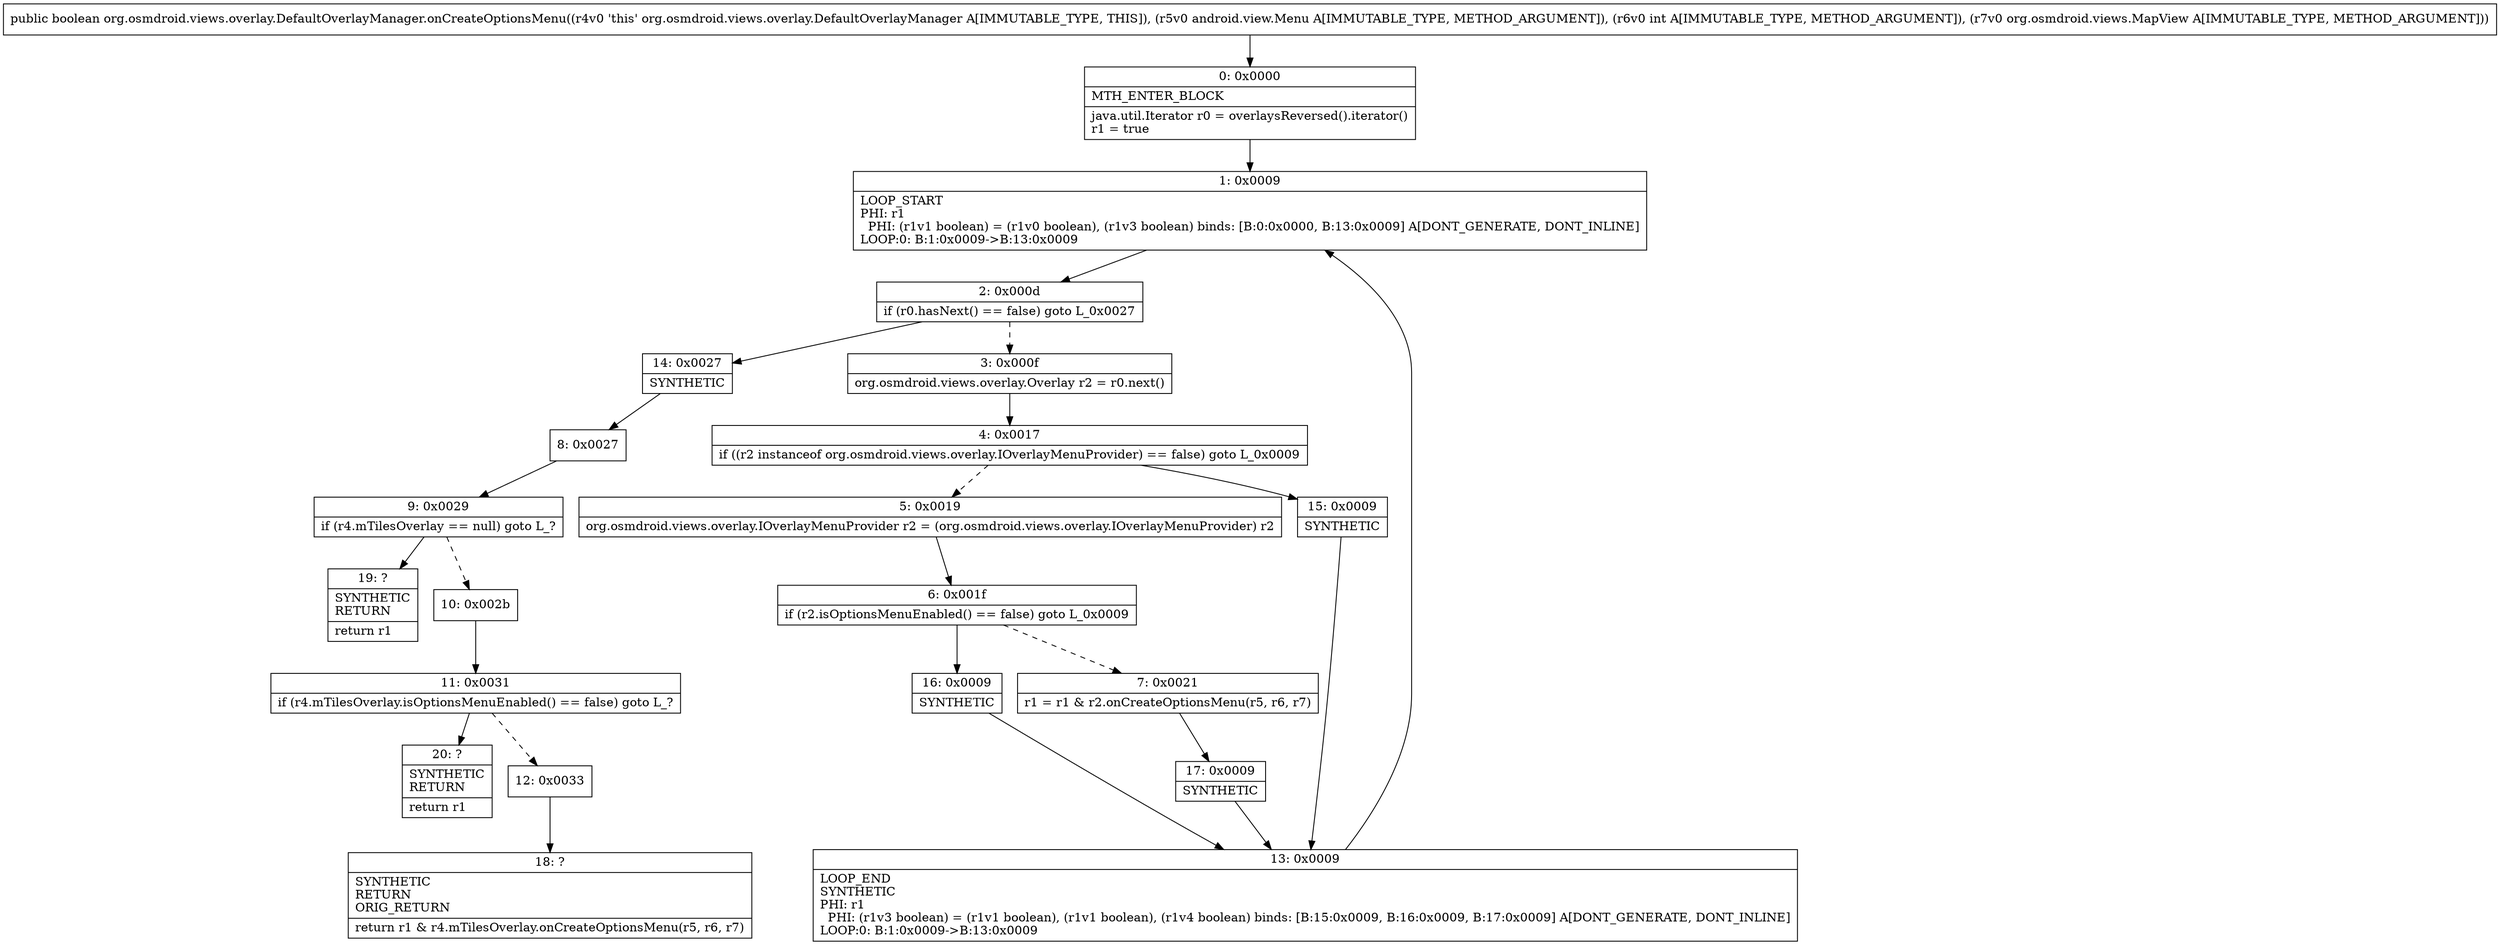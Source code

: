 digraph "CFG fororg.osmdroid.views.overlay.DefaultOverlayManager.onCreateOptionsMenu(Landroid\/view\/Menu;ILorg\/osmdroid\/views\/MapView;)Z" {
Node_0 [shape=record,label="{0\:\ 0x0000|MTH_ENTER_BLOCK\l|java.util.Iterator r0 = overlaysReversed().iterator()\lr1 = true\l}"];
Node_1 [shape=record,label="{1\:\ 0x0009|LOOP_START\lPHI: r1 \l  PHI: (r1v1 boolean) = (r1v0 boolean), (r1v3 boolean) binds: [B:0:0x0000, B:13:0x0009] A[DONT_GENERATE, DONT_INLINE]\lLOOP:0: B:1:0x0009\-\>B:13:0x0009\l}"];
Node_2 [shape=record,label="{2\:\ 0x000d|if (r0.hasNext() == false) goto L_0x0027\l}"];
Node_3 [shape=record,label="{3\:\ 0x000f|org.osmdroid.views.overlay.Overlay r2 = r0.next()\l}"];
Node_4 [shape=record,label="{4\:\ 0x0017|if ((r2 instanceof org.osmdroid.views.overlay.IOverlayMenuProvider) == false) goto L_0x0009\l}"];
Node_5 [shape=record,label="{5\:\ 0x0019|org.osmdroid.views.overlay.IOverlayMenuProvider r2 = (org.osmdroid.views.overlay.IOverlayMenuProvider) r2\l}"];
Node_6 [shape=record,label="{6\:\ 0x001f|if (r2.isOptionsMenuEnabled() == false) goto L_0x0009\l}"];
Node_7 [shape=record,label="{7\:\ 0x0021|r1 = r1 & r2.onCreateOptionsMenu(r5, r6, r7)\l}"];
Node_8 [shape=record,label="{8\:\ 0x0027}"];
Node_9 [shape=record,label="{9\:\ 0x0029|if (r4.mTilesOverlay == null) goto L_?\l}"];
Node_10 [shape=record,label="{10\:\ 0x002b}"];
Node_11 [shape=record,label="{11\:\ 0x0031|if (r4.mTilesOverlay.isOptionsMenuEnabled() == false) goto L_?\l}"];
Node_12 [shape=record,label="{12\:\ 0x0033}"];
Node_13 [shape=record,label="{13\:\ 0x0009|LOOP_END\lSYNTHETIC\lPHI: r1 \l  PHI: (r1v3 boolean) = (r1v1 boolean), (r1v1 boolean), (r1v4 boolean) binds: [B:15:0x0009, B:16:0x0009, B:17:0x0009] A[DONT_GENERATE, DONT_INLINE]\lLOOP:0: B:1:0x0009\-\>B:13:0x0009\l}"];
Node_14 [shape=record,label="{14\:\ 0x0027|SYNTHETIC\l}"];
Node_15 [shape=record,label="{15\:\ 0x0009|SYNTHETIC\l}"];
Node_16 [shape=record,label="{16\:\ 0x0009|SYNTHETIC\l}"];
Node_17 [shape=record,label="{17\:\ 0x0009|SYNTHETIC\l}"];
Node_18 [shape=record,label="{18\:\ ?|SYNTHETIC\lRETURN\lORIG_RETURN\l|return r1 & r4.mTilesOverlay.onCreateOptionsMenu(r5, r6, r7)\l}"];
Node_19 [shape=record,label="{19\:\ ?|SYNTHETIC\lRETURN\l|return r1\l}"];
Node_20 [shape=record,label="{20\:\ ?|SYNTHETIC\lRETURN\l|return r1\l}"];
MethodNode[shape=record,label="{public boolean org.osmdroid.views.overlay.DefaultOverlayManager.onCreateOptionsMenu((r4v0 'this' org.osmdroid.views.overlay.DefaultOverlayManager A[IMMUTABLE_TYPE, THIS]), (r5v0 android.view.Menu A[IMMUTABLE_TYPE, METHOD_ARGUMENT]), (r6v0 int A[IMMUTABLE_TYPE, METHOD_ARGUMENT]), (r7v0 org.osmdroid.views.MapView A[IMMUTABLE_TYPE, METHOD_ARGUMENT])) }"];
MethodNode -> Node_0;
Node_0 -> Node_1;
Node_1 -> Node_2;
Node_2 -> Node_3[style=dashed];
Node_2 -> Node_14;
Node_3 -> Node_4;
Node_4 -> Node_5[style=dashed];
Node_4 -> Node_15;
Node_5 -> Node_6;
Node_6 -> Node_7[style=dashed];
Node_6 -> Node_16;
Node_7 -> Node_17;
Node_8 -> Node_9;
Node_9 -> Node_10[style=dashed];
Node_9 -> Node_19;
Node_10 -> Node_11;
Node_11 -> Node_12[style=dashed];
Node_11 -> Node_20;
Node_12 -> Node_18;
Node_13 -> Node_1;
Node_14 -> Node_8;
Node_15 -> Node_13;
Node_16 -> Node_13;
Node_17 -> Node_13;
}


